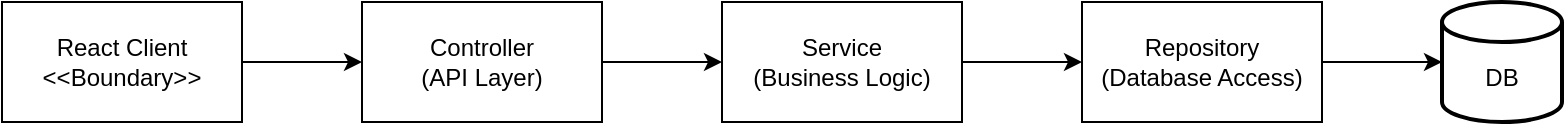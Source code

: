 <mxfile version="24.8.2">
  <diagram name="Page-1" id="8OmUW9qg5hutMv_pQgWb">
    <mxGraphModel dx="1304" dy="698" grid="1" gridSize="10" guides="1" tooltips="1" connect="1" arrows="1" fold="1" page="1" pageScale="1" pageWidth="827" pageHeight="1169" math="0" shadow="0">
      <root>
        <mxCell id="0" />
        <mxCell id="1" parent="0" />
        <mxCell id="ApBM8YQ9Upf1jEgO6MWo-10" style="edgeStyle=orthogonalEdgeStyle;rounded=0;orthogonalLoop=1;jettySize=auto;html=1;exitX=1;exitY=0.5;exitDx=0;exitDy=0;entryX=0;entryY=0.5;entryDx=0;entryDy=0;startArrow=none;startFill=0;" parent="1" source="ApBM8YQ9Upf1jEgO6MWo-2" target="ApBM8YQ9Upf1jEgO6MWo-3" edge="1">
          <mxGeometry relative="1" as="geometry" />
        </mxCell>
        <mxCell id="ApBM8YQ9Upf1jEgO6MWo-2" value="React Client&lt;div&gt;&amp;lt;&amp;lt;Boundary&amp;gt;&amp;gt;&lt;/div&gt;" style="rounded=0;whiteSpace=wrap;html=1;" parent="1" vertex="1">
          <mxGeometry x="100" y="260" width="120" height="60" as="geometry" />
        </mxCell>
        <mxCell id="ApBM8YQ9Upf1jEgO6MWo-9" style="edgeStyle=orthogonalEdgeStyle;rounded=0;orthogonalLoop=1;jettySize=auto;html=1;exitX=1;exitY=0.5;exitDx=0;exitDy=0;entryX=0;entryY=0.5;entryDx=0;entryDy=0;startArrow=none;startFill=0;" parent="1" source="ApBM8YQ9Upf1jEgO6MWo-3" target="ApBM8YQ9Upf1jEgO6MWo-4" edge="1">
          <mxGeometry relative="1" as="geometry" />
        </mxCell>
        <mxCell id="ApBM8YQ9Upf1jEgO6MWo-3" value="Controller&lt;br&gt;(API Layer)" style="rounded=0;whiteSpace=wrap;html=1;" parent="1" vertex="1">
          <mxGeometry x="280" y="260" width="120" height="60" as="geometry" />
        </mxCell>
        <mxCell id="ApBM8YQ9Upf1jEgO6MWo-8" style="edgeStyle=orthogonalEdgeStyle;rounded=0;orthogonalLoop=1;jettySize=auto;html=1;exitX=1;exitY=0.5;exitDx=0;exitDy=0;entryX=0;entryY=0.5;entryDx=0;entryDy=0;startArrow=none;startFill=0;" parent="1" source="ApBM8YQ9Upf1jEgO6MWo-4" target="ApBM8YQ9Upf1jEgO6MWo-5" edge="1">
          <mxGeometry relative="1" as="geometry" />
        </mxCell>
        <mxCell id="ApBM8YQ9Upf1jEgO6MWo-4" value="Service&lt;br&gt;(Business Logic)" style="rounded=0;whiteSpace=wrap;html=1;" parent="1" vertex="1">
          <mxGeometry x="460" y="260" width="120" height="60" as="geometry" />
        </mxCell>
        <mxCell id="ApBM8YQ9Upf1jEgO6MWo-5" value="Repository&lt;br&gt;(Database Access)" style="rounded=0;whiteSpace=wrap;html=1;" parent="1" vertex="1">
          <mxGeometry x="640" y="260" width="120" height="60" as="geometry" />
        </mxCell>
        <mxCell id="ApBM8YQ9Upf1jEgO6MWo-6" value="&lt;div&gt;&lt;br&gt;&lt;/div&gt;DB" style="strokeWidth=2;html=1;shape=mxgraph.flowchart.database;whiteSpace=wrap;" parent="1" vertex="1">
          <mxGeometry x="820" y="260" width="60" height="60" as="geometry" />
        </mxCell>
        <mxCell id="ApBM8YQ9Upf1jEgO6MWo-7" style="edgeStyle=orthogonalEdgeStyle;rounded=0;orthogonalLoop=1;jettySize=auto;html=1;exitX=1;exitY=0.5;exitDx=0;exitDy=0;entryX=0;entryY=0.5;entryDx=0;entryDy=0;entryPerimeter=0;startArrow=none;startFill=0;" parent="1" source="ApBM8YQ9Upf1jEgO6MWo-5" target="ApBM8YQ9Upf1jEgO6MWo-6" edge="1">
          <mxGeometry relative="1" as="geometry" />
        </mxCell>
      </root>
    </mxGraphModel>
  </diagram>
</mxfile>
